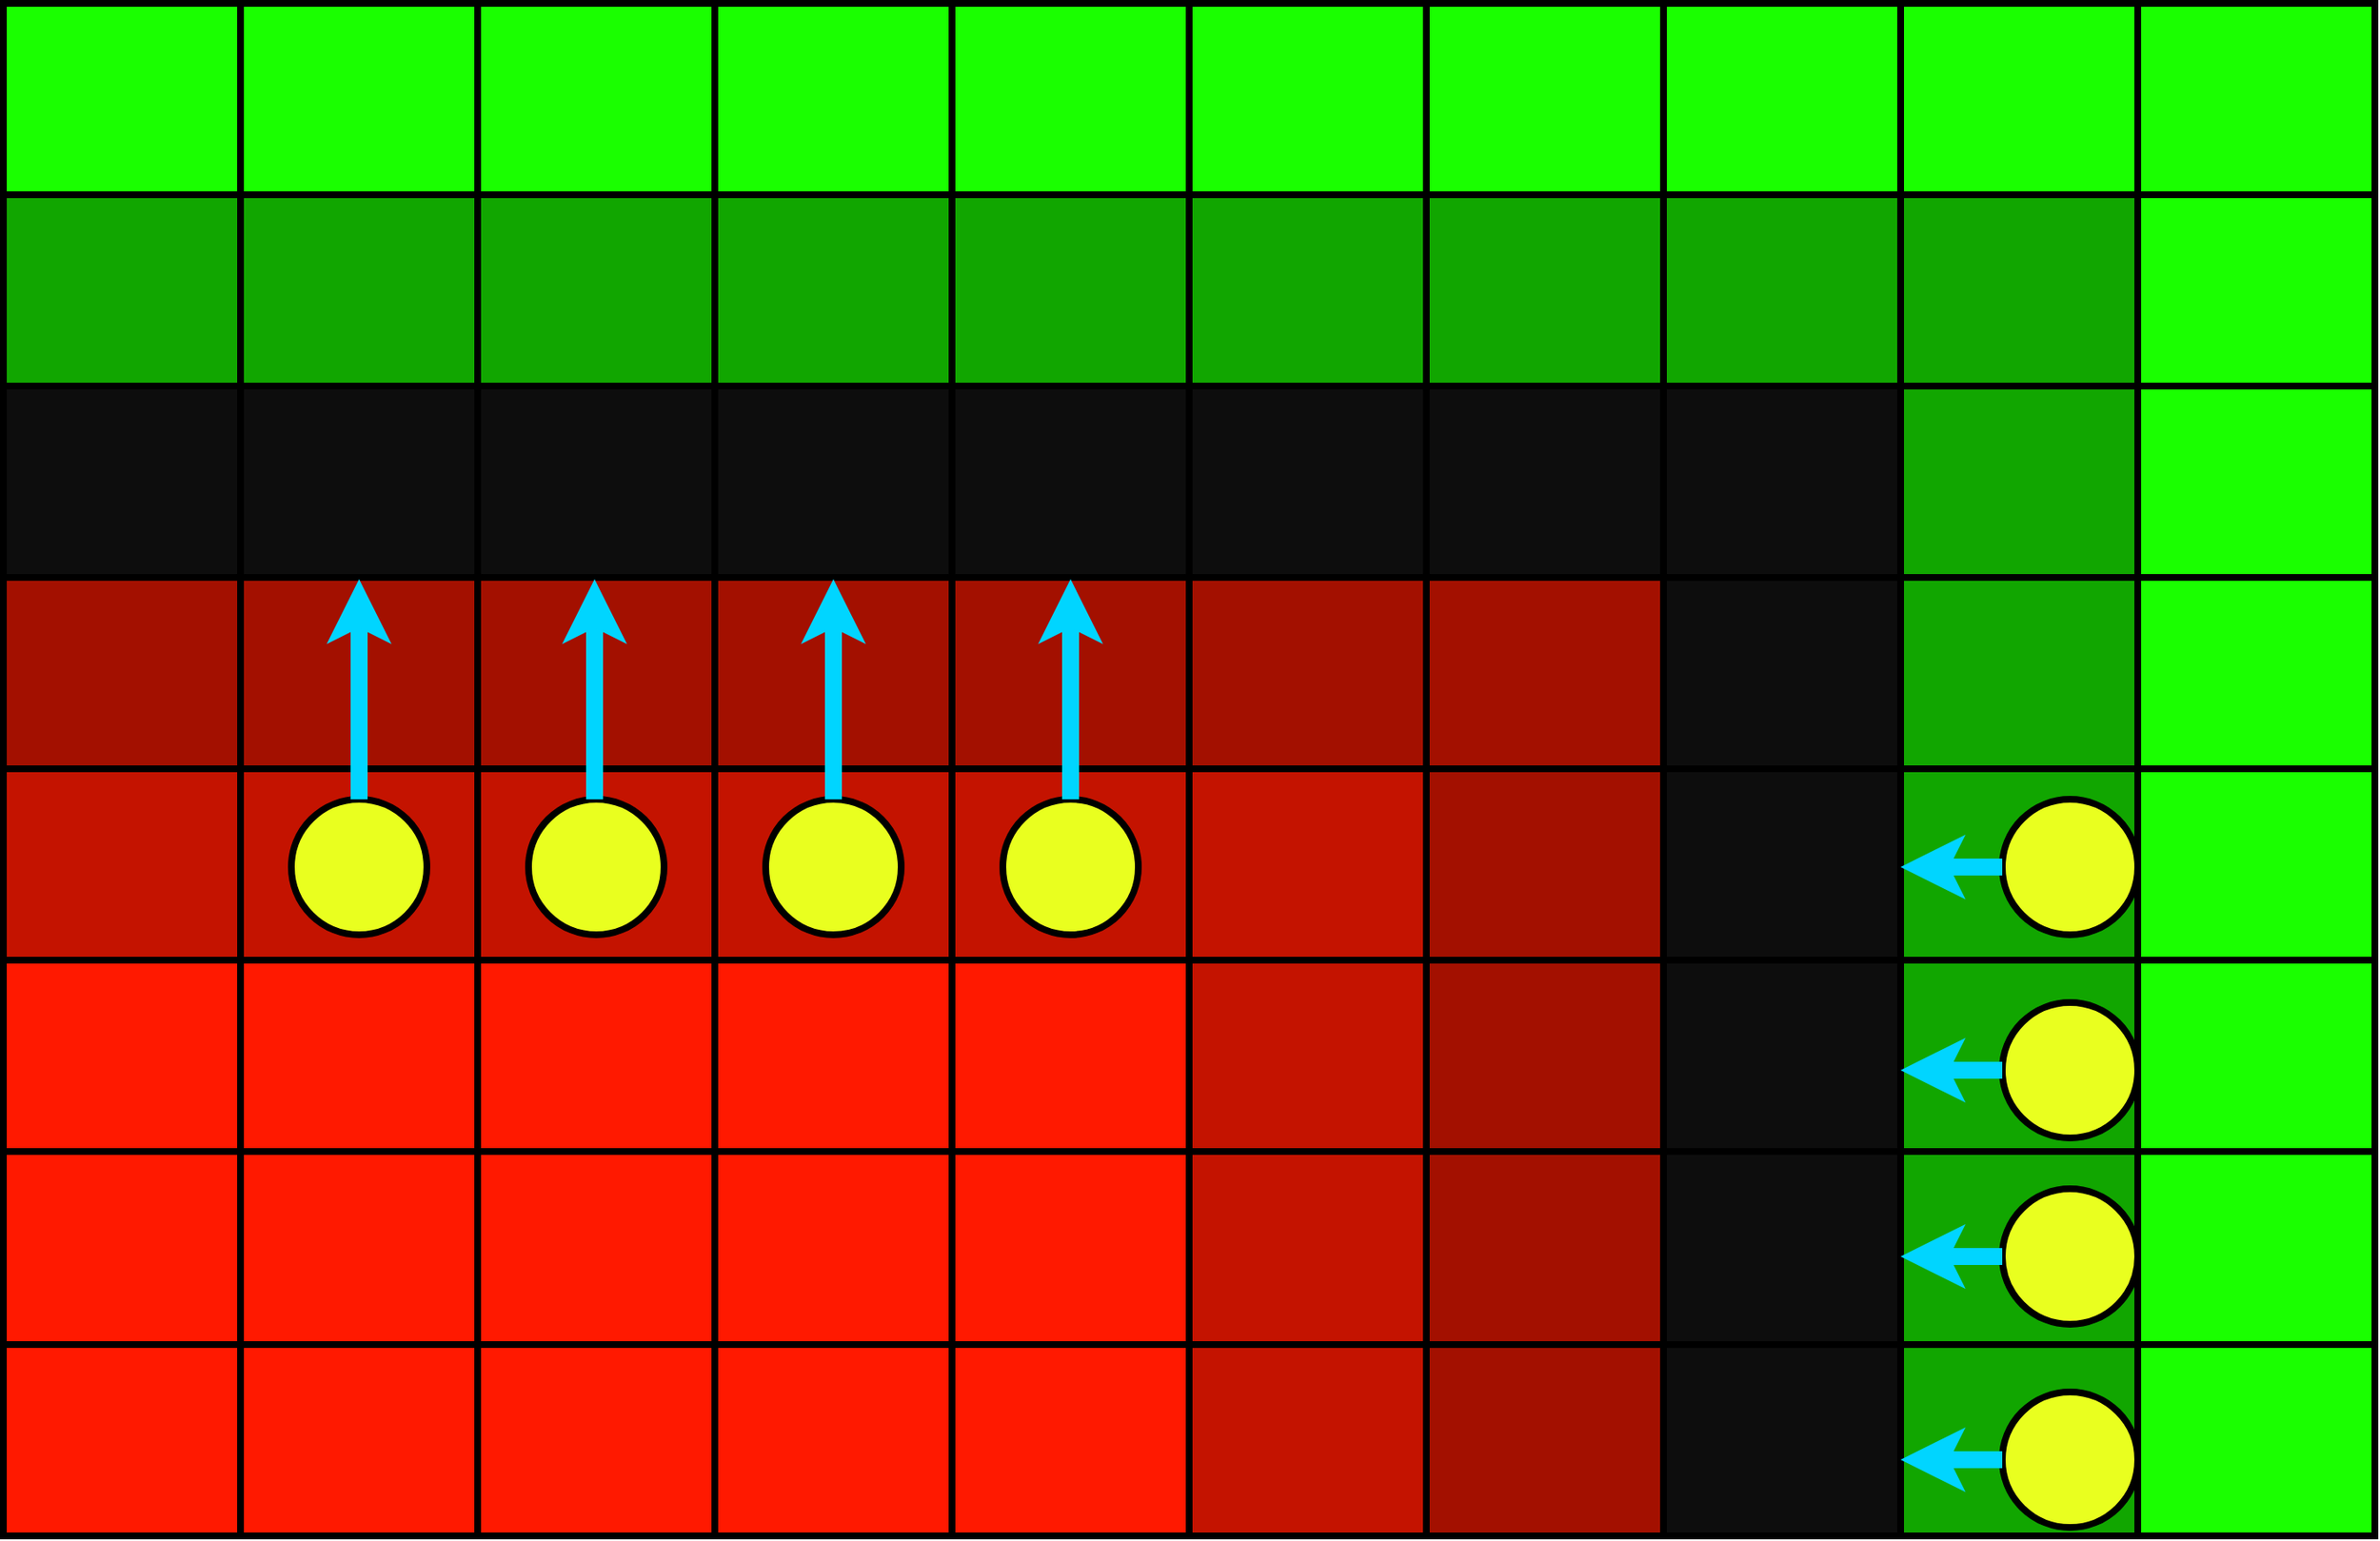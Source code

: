 <mxfile version="14.4.3" type="device"><diagram id="XIQuzPobHwHxNsGHWQhz" name="Page-1"><mxGraphModel dx="2710" dy="1632" grid="1" gridSize="10" guides="1" tooltips="1" connect="1" arrows="1" fold="1" page="1" pageScale="1" pageWidth="850" pageHeight="1100" math="0" shadow="0"><root><mxCell id="0"/><mxCell id="1" parent="0"/><mxCell id="8Eh080bOlcQhCWDe7b6V-1" value="" style="shape=table;html=1;whiteSpace=wrap;startSize=0;container=1;collapsible=0;childLayout=tableLayout;" vertex="1" parent="1"><mxGeometry x="60" y="30" width="1400" height="905" as="geometry"/></mxCell><mxCell id="8Eh080bOlcQhCWDe7b6V-2" value="" style="shape=partialRectangle;html=1;whiteSpace=wrap;collapsible=0;dropTarget=0;pointerEvents=0;fillColor=none;top=0;left=0;bottom=0;right=0;points=[[0,0.5],[1,0.5]];portConstraint=eastwest;fontSize=50;" vertex="1" parent="8Eh080bOlcQhCWDe7b6V-1"><mxGeometry width="1400" height="113" as="geometry"/></mxCell><mxCell id="8Eh080bOlcQhCWDe7b6V-14" value="" style="shape=partialRectangle;html=1;whiteSpace=wrap;connectable=0;top=1;left=1;bottom=1;right=1;overflow=hidden;fillColor=#1AFF00;strokeWidth=4;fontSize=54;" vertex="1" parent="8Eh080bOlcQhCWDe7b6V-2"><mxGeometry width="140" height="113" as="geometry"/></mxCell><mxCell id="8Eh080bOlcQhCWDe7b6V-17" value="" style="shape=partialRectangle;html=1;whiteSpace=wrap;connectable=0;top=1;left=1;bottom=1;right=1;overflow=hidden;fillColor=#1AFF00;strokeWidth=4;fontSize=54;" vertex="1" parent="8Eh080bOlcQhCWDe7b6V-2"><mxGeometry x="140" width="140" height="113" as="geometry"/></mxCell><mxCell id="8Eh080bOlcQhCWDe7b6V-3" value="" style="shape=partialRectangle;html=1;whiteSpace=wrap;connectable=0;top=1;left=1;bottom=1;right=1;overflow=hidden;fillColor=#1AFF00;strokeWidth=4;fontSize=54;" vertex="1" parent="8Eh080bOlcQhCWDe7b6V-2"><mxGeometry x="280" width="140" height="113" as="geometry"/></mxCell><mxCell id="8Eh080bOlcQhCWDe7b6V-32" style="shape=partialRectangle;html=1;whiteSpace=wrap;connectable=0;top=1;left=1;bottom=1;right=1;overflow=hidden;fillColor=#1AFF00;strokeWidth=4;" vertex="1" parent="8Eh080bOlcQhCWDe7b6V-2"><mxGeometry x="420" width="140" height="113" as="geometry"/></mxCell><mxCell id="8Eh080bOlcQhCWDe7b6V-29" style="shape=partialRectangle;html=1;whiteSpace=wrap;connectable=0;top=1;left=1;bottom=1;right=1;overflow=hidden;fillColor=#1AFF00;strokeWidth=4;" vertex="1" parent="8Eh080bOlcQhCWDe7b6V-2"><mxGeometry x="560" width="140" height="113" as="geometry"/></mxCell><mxCell id="8Eh080bOlcQhCWDe7b6V-26" style="shape=partialRectangle;html=1;whiteSpace=wrap;connectable=0;top=1;left=1;bottom=1;right=1;overflow=hidden;fillColor=#1AFF00;strokeWidth=4;" vertex="1" parent="8Eh080bOlcQhCWDe7b6V-2"><mxGeometry x="700" width="140" height="113" as="geometry"/></mxCell><mxCell id="8Eh080bOlcQhCWDe7b6V-23" style="shape=partialRectangle;html=1;whiteSpace=wrap;connectable=0;top=1;left=1;bottom=1;right=1;overflow=hidden;fillColor=#1AFF00;strokeWidth=4;" vertex="1" parent="8Eh080bOlcQhCWDe7b6V-2"><mxGeometry x="840" width="140" height="113" as="geometry"/></mxCell><mxCell id="8Eh080bOlcQhCWDe7b6V-20" style="shape=partialRectangle;html=1;whiteSpace=wrap;connectable=0;top=1;left=1;bottom=1;right=1;overflow=hidden;fillColor=#1AFF00;strokeWidth=4;" vertex="1" parent="8Eh080bOlcQhCWDe7b6V-2"><mxGeometry x="980" width="140" height="113" as="geometry"/></mxCell><mxCell id="8Eh080bOlcQhCWDe7b6V-4" value="" style="shape=partialRectangle;html=1;whiteSpace=wrap;connectable=0;top=1;left=1;bottom=1;right=1;overflow=hidden;fillColor=#1AFF00;strokeWidth=4;" vertex="1" parent="8Eh080bOlcQhCWDe7b6V-2"><mxGeometry x="1120" width="140" height="113" as="geometry"/></mxCell><mxCell id="8Eh080bOlcQhCWDe7b6V-5" value="" style="shape=partialRectangle;html=1;whiteSpace=wrap;connectable=0;top=1;left=1;bottom=1;right=1;overflow=hidden;fillColor=#1AFF00;strokeWidth=4;" vertex="1" parent="8Eh080bOlcQhCWDe7b6V-2"><mxGeometry x="1260" width="140" height="113" as="geometry"/></mxCell><mxCell id="8Eh080bOlcQhCWDe7b6V-79" style="shape=partialRectangle;html=1;whiteSpace=wrap;collapsible=0;dropTarget=0;pointerEvents=0;fillColor=none;top=0;left=0;bottom=0;right=0;points=[[0,0.5],[1,0.5]];portConstraint=eastwest;fontSize=54;" vertex="1" parent="8Eh080bOlcQhCWDe7b6V-1"><mxGeometry y="113" width="1400" height="113" as="geometry"/></mxCell><mxCell id="8Eh080bOlcQhCWDe7b6V-80" style="shape=partialRectangle;html=1;whiteSpace=wrap;connectable=0;top=1;left=1;bottom=1;right=1;overflow=hidden;fillColor=#11A600;strokeWidth=4;" vertex="1" parent="8Eh080bOlcQhCWDe7b6V-79"><mxGeometry width="140" height="113" as="geometry"/></mxCell><mxCell id="8Eh080bOlcQhCWDe7b6V-81" style="shape=partialRectangle;html=1;whiteSpace=wrap;connectable=0;top=1;left=1;bottom=1;right=1;overflow=hidden;fillColor=#11A600;strokeWidth=4;" vertex="1" parent="8Eh080bOlcQhCWDe7b6V-79"><mxGeometry x="140" width="140" height="113" as="geometry"/></mxCell><mxCell id="8Eh080bOlcQhCWDe7b6V-82" style="shape=partialRectangle;html=1;whiteSpace=wrap;connectable=0;top=1;left=1;bottom=1;right=1;overflow=hidden;fillColor=#11A600;strokeWidth=4;" vertex="1" parent="8Eh080bOlcQhCWDe7b6V-79"><mxGeometry x="280" width="140" height="113" as="geometry"/></mxCell><mxCell id="8Eh080bOlcQhCWDe7b6V-83" style="shape=partialRectangle;html=1;whiteSpace=wrap;connectable=0;top=1;left=1;bottom=1;right=1;overflow=hidden;fillColor=#11A600;strokeWidth=4;" vertex="1" parent="8Eh080bOlcQhCWDe7b6V-79"><mxGeometry x="420" width="140" height="113" as="geometry"/></mxCell><mxCell id="8Eh080bOlcQhCWDe7b6V-84" style="shape=partialRectangle;html=1;whiteSpace=wrap;connectable=0;top=1;left=1;bottom=1;right=1;overflow=hidden;fillColor=#11A600;strokeWidth=4;" vertex="1" parent="8Eh080bOlcQhCWDe7b6V-79"><mxGeometry x="560" width="140" height="113" as="geometry"/></mxCell><mxCell id="8Eh080bOlcQhCWDe7b6V-85" style="shape=partialRectangle;html=1;whiteSpace=wrap;connectable=0;top=1;left=1;bottom=1;right=1;overflow=hidden;fillColor=#11A600;strokeWidth=4;" vertex="1" parent="8Eh080bOlcQhCWDe7b6V-79"><mxGeometry x="700" width="140" height="113" as="geometry"/></mxCell><mxCell id="8Eh080bOlcQhCWDe7b6V-86" style="shape=partialRectangle;html=1;whiteSpace=wrap;connectable=0;top=1;left=1;bottom=1;right=1;overflow=hidden;fillColor=#11A600;strokeWidth=4;" vertex="1" parent="8Eh080bOlcQhCWDe7b6V-79"><mxGeometry x="840" width="140" height="113" as="geometry"/></mxCell><mxCell id="8Eh080bOlcQhCWDe7b6V-87" style="shape=partialRectangle;html=1;whiteSpace=wrap;connectable=0;top=1;left=1;bottom=1;right=1;overflow=hidden;fillColor=#11A600;strokeWidth=4;" vertex="1" parent="8Eh080bOlcQhCWDe7b6V-79"><mxGeometry x="980" width="140" height="113" as="geometry"/></mxCell><mxCell id="8Eh080bOlcQhCWDe7b6V-88" style="shape=partialRectangle;html=1;whiteSpace=wrap;connectable=0;top=1;left=1;bottom=1;right=1;overflow=hidden;fillColor=#11A600;strokeWidth=4;" vertex="1" parent="8Eh080bOlcQhCWDe7b6V-79"><mxGeometry x="1120" width="140" height="113" as="geometry"/></mxCell><mxCell id="8Eh080bOlcQhCWDe7b6V-89" style="shape=partialRectangle;html=1;whiteSpace=wrap;connectable=0;top=1;left=1;bottom=1;right=1;overflow=hidden;fillColor=#1AFF00;strokeWidth=4;" vertex="1" parent="8Eh080bOlcQhCWDe7b6V-79"><mxGeometry x="1260" width="140" height="113" as="geometry"/></mxCell><mxCell id="8Eh080bOlcQhCWDe7b6V-68" style="shape=partialRectangle;html=1;whiteSpace=wrap;collapsible=0;dropTarget=0;pointerEvents=0;fillColor=none;top=0;left=0;bottom=0;right=0;points=[[0,0.5],[1,0.5]];portConstraint=eastwest;fontSize=54;" vertex="1" parent="8Eh080bOlcQhCWDe7b6V-1"><mxGeometry y="226" width="1400" height="113" as="geometry"/></mxCell><mxCell id="8Eh080bOlcQhCWDe7b6V-69" style="shape=partialRectangle;html=1;whiteSpace=wrap;connectable=0;top=1;left=1;bottom=1;right=1;overflow=hidden;fillColor=#0D0D0D;strokeWidth=4;" vertex="1" parent="8Eh080bOlcQhCWDe7b6V-68"><mxGeometry width="140" height="113" as="geometry"/></mxCell><mxCell id="8Eh080bOlcQhCWDe7b6V-70" style="shape=partialRectangle;html=1;whiteSpace=wrap;connectable=0;top=1;left=1;bottom=1;right=1;overflow=hidden;fillColor=#0D0D0D;strokeWidth=4;" vertex="1" parent="8Eh080bOlcQhCWDe7b6V-68"><mxGeometry x="140" width="140" height="113" as="geometry"/></mxCell><mxCell id="8Eh080bOlcQhCWDe7b6V-71" style="shape=partialRectangle;html=1;whiteSpace=wrap;connectable=0;top=1;left=1;bottom=1;right=1;overflow=hidden;fillColor=#0D0D0D;strokeWidth=4;" vertex="1" parent="8Eh080bOlcQhCWDe7b6V-68"><mxGeometry x="280" width="140" height="113" as="geometry"/></mxCell><mxCell id="8Eh080bOlcQhCWDe7b6V-72" style="shape=partialRectangle;html=1;whiteSpace=wrap;connectable=0;top=1;left=1;bottom=1;right=1;overflow=hidden;fillColor=#0D0D0D;strokeWidth=4;" vertex="1" parent="8Eh080bOlcQhCWDe7b6V-68"><mxGeometry x="420" width="140" height="113" as="geometry"/></mxCell><mxCell id="8Eh080bOlcQhCWDe7b6V-73" style="shape=partialRectangle;html=1;whiteSpace=wrap;connectable=0;top=1;left=1;bottom=1;right=1;overflow=hidden;fillColor=#0D0D0D;strokeWidth=4;" vertex="1" parent="8Eh080bOlcQhCWDe7b6V-68"><mxGeometry x="560" width="140" height="113" as="geometry"/></mxCell><mxCell id="8Eh080bOlcQhCWDe7b6V-74" style="shape=partialRectangle;html=1;whiteSpace=wrap;connectable=0;top=1;left=1;bottom=1;right=1;overflow=hidden;fillColor=#0D0D0D;strokeWidth=4;" vertex="1" parent="8Eh080bOlcQhCWDe7b6V-68"><mxGeometry x="700" width="140" height="113" as="geometry"/></mxCell><mxCell id="8Eh080bOlcQhCWDe7b6V-75" style="shape=partialRectangle;html=1;whiteSpace=wrap;connectable=0;top=1;left=1;bottom=1;right=1;overflow=hidden;fillColor=#0D0D0D;strokeWidth=4;" vertex="1" parent="8Eh080bOlcQhCWDe7b6V-68"><mxGeometry x="840" width="140" height="113" as="geometry"/></mxCell><mxCell id="8Eh080bOlcQhCWDe7b6V-76" style="shape=partialRectangle;html=1;whiteSpace=wrap;connectable=0;top=1;left=1;bottom=1;right=1;overflow=hidden;fillColor=#0D0D0D;strokeWidth=4;" vertex="1" parent="8Eh080bOlcQhCWDe7b6V-68"><mxGeometry x="980" width="140" height="113" as="geometry"/></mxCell><mxCell id="8Eh080bOlcQhCWDe7b6V-77" style="shape=partialRectangle;html=1;whiteSpace=wrap;connectable=0;top=1;left=1;bottom=1;right=1;overflow=hidden;fillColor=#11A600;strokeWidth=4;" vertex="1" parent="8Eh080bOlcQhCWDe7b6V-68"><mxGeometry x="1120" width="140" height="113" as="geometry"/></mxCell><mxCell id="8Eh080bOlcQhCWDe7b6V-78" style="shape=partialRectangle;html=1;whiteSpace=wrap;connectable=0;top=1;left=1;bottom=1;right=1;overflow=hidden;fillColor=#1AFF00;strokeWidth=4;" vertex="1" parent="8Eh080bOlcQhCWDe7b6V-68"><mxGeometry x="1260" width="140" height="113" as="geometry"/></mxCell><mxCell id="8Eh080bOlcQhCWDe7b6V-57" style="shape=partialRectangle;html=1;whiteSpace=wrap;collapsible=0;dropTarget=0;pointerEvents=0;fillColor=none;top=0;left=0;bottom=0;right=0;points=[[0,0.5],[1,0.5]];portConstraint=eastwest;fontSize=54;" vertex="1" parent="8Eh080bOlcQhCWDe7b6V-1"><mxGeometry y="339" width="1400" height="113" as="geometry"/></mxCell><mxCell id="8Eh080bOlcQhCWDe7b6V-58" style="shape=partialRectangle;html=1;whiteSpace=wrap;connectable=0;top=1;left=1;bottom=1;right=1;overflow=hidden;fillColor=#A31000;strokeWidth=4;" vertex="1" parent="8Eh080bOlcQhCWDe7b6V-57"><mxGeometry width="140" height="113" as="geometry"/></mxCell><mxCell id="8Eh080bOlcQhCWDe7b6V-59" style="shape=partialRectangle;html=1;whiteSpace=wrap;connectable=0;top=1;left=1;bottom=1;right=1;overflow=hidden;fillColor=#A31000;strokeWidth=4;" vertex="1" parent="8Eh080bOlcQhCWDe7b6V-57"><mxGeometry x="140" width="140" height="113" as="geometry"/></mxCell><mxCell id="8Eh080bOlcQhCWDe7b6V-60" style="shape=partialRectangle;html=1;whiteSpace=wrap;connectable=0;top=1;left=1;bottom=1;right=1;overflow=hidden;fillColor=#A31000;strokeWidth=4;" vertex="1" parent="8Eh080bOlcQhCWDe7b6V-57"><mxGeometry x="280" width="140" height="113" as="geometry"/></mxCell><mxCell id="8Eh080bOlcQhCWDe7b6V-61" style="shape=partialRectangle;html=1;whiteSpace=wrap;connectable=0;top=1;left=1;bottom=1;right=1;overflow=hidden;fillColor=#A31000;strokeWidth=4;" vertex="1" parent="8Eh080bOlcQhCWDe7b6V-57"><mxGeometry x="420" width="140" height="113" as="geometry"/></mxCell><mxCell id="8Eh080bOlcQhCWDe7b6V-62" style="shape=partialRectangle;html=1;whiteSpace=wrap;connectable=0;top=1;left=1;bottom=1;right=1;overflow=hidden;fillColor=#A31000;strokeWidth=4;" vertex="1" parent="8Eh080bOlcQhCWDe7b6V-57"><mxGeometry x="560" width="140" height="113" as="geometry"/></mxCell><mxCell id="8Eh080bOlcQhCWDe7b6V-63" style="shape=partialRectangle;html=1;whiteSpace=wrap;connectable=0;top=1;left=1;bottom=1;right=1;overflow=hidden;fillColor=#A31000;strokeWidth=4;" vertex="1" parent="8Eh080bOlcQhCWDe7b6V-57"><mxGeometry x="700" width="140" height="113" as="geometry"/></mxCell><mxCell id="8Eh080bOlcQhCWDe7b6V-64" style="shape=partialRectangle;html=1;whiteSpace=wrap;connectable=0;top=1;left=1;bottom=1;right=1;overflow=hidden;fillColor=#A31000;strokeWidth=4;" vertex="1" parent="8Eh080bOlcQhCWDe7b6V-57"><mxGeometry x="840" width="140" height="113" as="geometry"/></mxCell><mxCell id="8Eh080bOlcQhCWDe7b6V-65" style="shape=partialRectangle;html=1;whiteSpace=wrap;connectable=0;top=1;left=1;bottom=1;right=1;overflow=hidden;fillColor=#0D0D0D;strokeWidth=4;" vertex="1" parent="8Eh080bOlcQhCWDe7b6V-57"><mxGeometry x="980" width="140" height="113" as="geometry"/></mxCell><mxCell id="8Eh080bOlcQhCWDe7b6V-66" style="shape=partialRectangle;html=1;whiteSpace=wrap;connectable=0;top=1;left=1;bottom=1;right=1;overflow=hidden;fillColor=#11A600;strokeWidth=4;" vertex="1" parent="8Eh080bOlcQhCWDe7b6V-57"><mxGeometry x="1120" width="140" height="113" as="geometry"/></mxCell><mxCell id="8Eh080bOlcQhCWDe7b6V-67" style="shape=partialRectangle;html=1;whiteSpace=wrap;connectable=0;top=1;left=1;bottom=1;right=1;overflow=hidden;fillColor=#1AFF00;strokeWidth=4;" vertex="1" parent="8Eh080bOlcQhCWDe7b6V-57"><mxGeometry x="1260" width="140" height="113" as="geometry"/></mxCell><mxCell id="8Eh080bOlcQhCWDe7b6V-46" style="shape=partialRectangle;html=1;whiteSpace=wrap;collapsible=0;dropTarget=0;pointerEvents=0;fillColor=none;top=0;left=0;bottom=0;right=0;points=[[0,0.5],[1,0.5]];portConstraint=eastwest;fontSize=54;" vertex="1" parent="8Eh080bOlcQhCWDe7b6V-1"><mxGeometry y="452" width="1400" height="113" as="geometry"/></mxCell><mxCell id="8Eh080bOlcQhCWDe7b6V-47" style="shape=partialRectangle;html=1;whiteSpace=wrap;connectable=0;top=1;left=1;bottom=1;right=1;overflow=hidden;fillColor=#C41300;strokeWidth=4;" vertex="1" parent="8Eh080bOlcQhCWDe7b6V-46"><mxGeometry width="140" height="113" as="geometry"/></mxCell><mxCell id="8Eh080bOlcQhCWDe7b6V-48" style="shape=partialRectangle;html=1;whiteSpace=wrap;connectable=0;top=1;left=1;bottom=1;right=1;overflow=hidden;fillColor=#C41300;strokeWidth=4;" vertex="1" parent="8Eh080bOlcQhCWDe7b6V-46"><mxGeometry x="140" width="140" height="113" as="geometry"/></mxCell><mxCell id="8Eh080bOlcQhCWDe7b6V-49" style="shape=partialRectangle;html=1;whiteSpace=wrap;connectable=0;top=1;left=1;bottom=1;right=1;overflow=hidden;fillColor=#C41300;strokeWidth=4;" vertex="1" parent="8Eh080bOlcQhCWDe7b6V-46"><mxGeometry x="280" width="140" height="113" as="geometry"/></mxCell><mxCell id="8Eh080bOlcQhCWDe7b6V-50" style="shape=partialRectangle;html=1;whiteSpace=wrap;connectable=0;top=1;left=1;bottom=1;right=1;overflow=hidden;fillColor=#C41300;strokeWidth=4;" vertex="1" parent="8Eh080bOlcQhCWDe7b6V-46"><mxGeometry x="420" width="140" height="113" as="geometry"/></mxCell><mxCell id="8Eh080bOlcQhCWDe7b6V-51" style="shape=partialRectangle;html=1;whiteSpace=wrap;connectable=0;top=1;left=1;bottom=1;right=1;overflow=hidden;fillColor=#C41300;strokeWidth=4;" vertex="1" parent="8Eh080bOlcQhCWDe7b6V-46"><mxGeometry x="560" width="140" height="113" as="geometry"/></mxCell><mxCell id="8Eh080bOlcQhCWDe7b6V-52" style="shape=partialRectangle;html=1;whiteSpace=wrap;connectable=0;top=1;left=1;bottom=1;right=1;overflow=hidden;fillColor=#C41300;strokeWidth=4;" vertex="1" parent="8Eh080bOlcQhCWDe7b6V-46"><mxGeometry x="700" width="140" height="113" as="geometry"/></mxCell><mxCell id="8Eh080bOlcQhCWDe7b6V-53" style="shape=partialRectangle;html=1;whiteSpace=wrap;connectable=0;top=1;left=1;bottom=1;right=1;overflow=hidden;fillColor=#A31000;strokeWidth=4;" vertex="1" parent="8Eh080bOlcQhCWDe7b6V-46"><mxGeometry x="840" width="140" height="113" as="geometry"/></mxCell><mxCell id="8Eh080bOlcQhCWDe7b6V-54" style="shape=partialRectangle;html=1;whiteSpace=wrap;connectable=0;top=1;left=1;bottom=1;right=1;overflow=hidden;fillColor=#0D0D0D;strokeWidth=4;" vertex="1" parent="8Eh080bOlcQhCWDe7b6V-46"><mxGeometry x="980" width="140" height="113" as="geometry"/></mxCell><mxCell id="8Eh080bOlcQhCWDe7b6V-55" style="shape=partialRectangle;html=1;whiteSpace=wrap;connectable=0;top=1;left=1;bottom=1;right=1;overflow=hidden;fillColor=#11A600;strokeWidth=4;" vertex="1" parent="8Eh080bOlcQhCWDe7b6V-46"><mxGeometry x="1120" width="140" height="113" as="geometry"/></mxCell><mxCell id="8Eh080bOlcQhCWDe7b6V-56" style="shape=partialRectangle;html=1;whiteSpace=wrap;connectable=0;top=1;left=1;bottom=1;right=1;overflow=hidden;fillColor=#1AFF00;strokeWidth=4;" vertex="1" parent="8Eh080bOlcQhCWDe7b6V-46"><mxGeometry x="1260" width="140" height="113" as="geometry"/></mxCell><mxCell id="8Eh080bOlcQhCWDe7b6V-35" style="shape=partialRectangle;html=1;whiteSpace=wrap;collapsible=0;dropTarget=0;pointerEvents=0;fillColor=none;top=0;left=0;bottom=0;right=0;points=[[0,0.5],[1,0.5]];portConstraint=eastwest;fontSize=54;" vertex="1" parent="8Eh080bOlcQhCWDe7b6V-1"><mxGeometry y="565" width="1400" height="113" as="geometry"/></mxCell><mxCell id="8Eh080bOlcQhCWDe7b6V-36" style="shape=partialRectangle;html=1;whiteSpace=wrap;connectable=0;top=1;left=1;bottom=1;right=1;overflow=hidden;fillColor=#FF1900;strokeWidth=4;" vertex="1" parent="8Eh080bOlcQhCWDe7b6V-35"><mxGeometry width="140" height="113" as="geometry"/></mxCell><mxCell id="8Eh080bOlcQhCWDe7b6V-37" style="shape=partialRectangle;html=1;whiteSpace=wrap;connectable=0;top=1;left=1;bottom=1;right=1;overflow=hidden;fillColor=#FF1900;strokeWidth=4;" vertex="1" parent="8Eh080bOlcQhCWDe7b6V-35"><mxGeometry x="140" width="140" height="113" as="geometry"/></mxCell><mxCell id="8Eh080bOlcQhCWDe7b6V-38" style="shape=partialRectangle;html=1;whiteSpace=wrap;connectable=0;top=1;left=1;bottom=1;right=1;overflow=hidden;fillColor=#FF1900;strokeWidth=4;" vertex="1" parent="8Eh080bOlcQhCWDe7b6V-35"><mxGeometry x="280" width="140" height="113" as="geometry"/></mxCell><mxCell id="8Eh080bOlcQhCWDe7b6V-39" style="shape=partialRectangle;html=1;whiteSpace=wrap;connectable=0;top=1;left=1;bottom=1;right=1;overflow=hidden;fillColor=#FF1900;strokeWidth=4;" vertex="1" parent="8Eh080bOlcQhCWDe7b6V-35"><mxGeometry x="420" width="140" height="113" as="geometry"/></mxCell><mxCell id="8Eh080bOlcQhCWDe7b6V-40" style="shape=partialRectangle;html=1;whiteSpace=wrap;connectable=0;top=1;left=1;bottom=1;right=1;overflow=hidden;fillColor=#FF1900;strokeWidth=4;" vertex="1" parent="8Eh080bOlcQhCWDe7b6V-35"><mxGeometry x="560" width="140" height="113" as="geometry"/></mxCell><mxCell id="8Eh080bOlcQhCWDe7b6V-41" style="shape=partialRectangle;html=1;whiteSpace=wrap;connectable=0;top=1;left=1;bottom=1;right=1;overflow=hidden;fillColor=#C41300;strokeWidth=4;" vertex="1" parent="8Eh080bOlcQhCWDe7b6V-35"><mxGeometry x="700" width="140" height="113" as="geometry"/></mxCell><mxCell id="8Eh080bOlcQhCWDe7b6V-42" style="shape=partialRectangle;html=1;whiteSpace=wrap;connectable=0;top=1;left=1;bottom=1;right=1;overflow=hidden;fillColor=#A31000;strokeWidth=4;" vertex="1" parent="8Eh080bOlcQhCWDe7b6V-35"><mxGeometry x="840" width="140" height="113" as="geometry"/></mxCell><mxCell id="8Eh080bOlcQhCWDe7b6V-43" style="shape=partialRectangle;html=1;whiteSpace=wrap;connectable=0;top=1;left=1;bottom=1;right=1;overflow=hidden;fillColor=#0D0D0D;strokeWidth=4;" vertex="1" parent="8Eh080bOlcQhCWDe7b6V-35"><mxGeometry x="980" width="140" height="113" as="geometry"/></mxCell><mxCell id="8Eh080bOlcQhCWDe7b6V-44" style="shape=partialRectangle;html=1;whiteSpace=wrap;connectable=0;top=1;left=1;bottom=1;right=1;overflow=hidden;fillColor=#11A600;strokeWidth=4;" vertex="1" parent="8Eh080bOlcQhCWDe7b6V-35"><mxGeometry x="1120" width="140" height="113" as="geometry"/></mxCell><mxCell id="8Eh080bOlcQhCWDe7b6V-45" style="shape=partialRectangle;html=1;whiteSpace=wrap;connectable=0;top=1;left=1;bottom=1;right=1;overflow=hidden;fillColor=#1AFF00;strokeWidth=4;" vertex="1" parent="8Eh080bOlcQhCWDe7b6V-35"><mxGeometry x="1260" width="140" height="113" as="geometry"/></mxCell><mxCell id="8Eh080bOlcQhCWDe7b6V-6" value="" style="shape=partialRectangle;html=1;whiteSpace=wrap;collapsible=0;dropTarget=0;pointerEvents=0;fillColor=none;top=0;left=0;bottom=0;right=0;points=[[0,0.5],[1,0.5]];portConstraint=eastwest;fontSize=54;" vertex="1" parent="8Eh080bOlcQhCWDe7b6V-1"><mxGeometry y="678" width="1400" height="114" as="geometry"/></mxCell><mxCell id="8Eh080bOlcQhCWDe7b6V-15" style="shape=partialRectangle;html=1;whiteSpace=wrap;connectable=0;top=1;left=1;bottom=1;right=1;overflow=hidden;fillColor=#FF1900;strokeWidth=4;" vertex="1" parent="8Eh080bOlcQhCWDe7b6V-6"><mxGeometry width="140" height="114" as="geometry"/></mxCell><mxCell id="8Eh080bOlcQhCWDe7b6V-18" style="shape=partialRectangle;html=1;whiteSpace=wrap;connectable=0;top=1;left=1;bottom=1;right=1;overflow=hidden;fillColor=#FF1900;strokeWidth=4;" vertex="1" parent="8Eh080bOlcQhCWDe7b6V-6"><mxGeometry x="140" width="140" height="114" as="geometry"/></mxCell><mxCell id="8Eh080bOlcQhCWDe7b6V-7" value="" style="shape=partialRectangle;html=1;whiteSpace=wrap;connectable=0;top=1;left=1;bottom=1;right=1;overflow=hidden;fillColor=#FF1900;strokeWidth=4;" vertex="1" parent="8Eh080bOlcQhCWDe7b6V-6"><mxGeometry x="280" width="140" height="114" as="geometry"/></mxCell><mxCell id="8Eh080bOlcQhCWDe7b6V-33" style="shape=partialRectangle;html=1;whiteSpace=wrap;connectable=0;top=1;left=1;bottom=1;right=1;overflow=hidden;fillColor=#FF1900;strokeWidth=4;" vertex="1" parent="8Eh080bOlcQhCWDe7b6V-6"><mxGeometry x="420" width="140" height="114" as="geometry"/></mxCell><mxCell id="8Eh080bOlcQhCWDe7b6V-30" style="shape=partialRectangle;html=1;whiteSpace=wrap;connectable=0;top=1;left=1;bottom=1;right=1;overflow=hidden;fillColor=#FF1900;strokeWidth=4;" vertex="1" parent="8Eh080bOlcQhCWDe7b6V-6"><mxGeometry x="560" width="140" height="114" as="geometry"/></mxCell><mxCell id="8Eh080bOlcQhCWDe7b6V-27" style="shape=partialRectangle;html=1;whiteSpace=wrap;connectable=0;top=1;left=1;bottom=1;right=1;overflow=hidden;fillColor=#C41300;strokeWidth=4;" vertex="1" parent="8Eh080bOlcQhCWDe7b6V-6"><mxGeometry x="700" width="140" height="114" as="geometry"/></mxCell><mxCell id="8Eh080bOlcQhCWDe7b6V-24" style="shape=partialRectangle;html=1;whiteSpace=wrap;connectable=0;top=1;left=1;bottom=1;right=1;overflow=hidden;fillColor=#A31000;strokeWidth=4;" vertex="1" parent="8Eh080bOlcQhCWDe7b6V-6"><mxGeometry x="840" width="140" height="114" as="geometry"/></mxCell><mxCell id="8Eh080bOlcQhCWDe7b6V-21" style="shape=partialRectangle;html=1;whiteSpace=wrap;connectable=0;top=1;left=1;bottom=1;right=1;overflow=hidden;fillColor=#0D0D0D;strokeWidth=4;" vertex="1" parent="8Eh080bOlcQhCWDe7b6V-6"><mxGeometry x="980" width="140" height="114" as="geometry"/></mxCell><mxCell id="8Eh080bOlcQhCWDe7b6V-8" value="" style="shape=partialRectangle;html=1;whiteSpace=wrap;connectable=0;top=1;left=1;bottom=1;right=1;overflow=hidden;fillColor=#11A600;strokeWidth=4;" vertex="1" parent="8Eh080bOlcQhCWDe7b6V-6"><mxGeometry x="1120" width="140" height="114" as="geometry"/></mxCell><mxCell id="8Eh080bOlcQhCWDe7b6V-9" value="" style="shape=partialRectangle;html=1;whiteSpace=wrap;connectable=0;top=1;left=1;bottom=1;right=1;overflow=hidden;fillColor=#1AFF00;strokeWidth=4;" vertex="1" parent="8Eh080bOlcQhCWDe7b6V-6"><mxGeometry x="1260" width="140" height="114" as="geometry"/></mxCell><mxCell id="8Eh080bOlcQhCWDe7b6V-10" value="" style="shape=partialRectangle;html=1;whiteSpace=wrap;collapsible=0;dropTarget=0;pointerEvents=0;fillColor=none;top=0;left=0;bottom=0;right=0;points=[[0,0.5],[1,0.5]];portConstraint=eastwest;fontSize=54;" vertex="1" parent="8Eh080bOlcQhCWDe7b6V-1"><mxGeometry y="792" width="1400" height="113" as="geometry"/></mxCell><mxCell id="8Eh080bOlcQhCWDe7b6V-16" style="shape=partialRectangle;html=1;whiteSpace=wrap;connectable=0;top=1;left=1;bottom=1;right=1;overflow=hidden;fillColor=#FF1900;strokeWidth=4;" vertex="1" parent="8Eh080bOlcQhCWDe7b6V-10"><mxGeometry width="140" height="113" as="geometry"/></mxCell><mxCell id="8Eh080bOlcQhCWDe7b6V-19" style="shape=partialRectangle;html=1;whiteSpace=wrap;connectable=0;top=1;left=1;bottom=1;right=1;overflow=hidden;fillColor=#FF1900;strokeWidth=4;" vertex="1" parent="8Eh080bOlcQhCWDe7b6V-10"><mxGeometry x="140" width="140" height="113" as="geometry"/></mxCell><mxCell id="8Eh080bOlcQhCWDe7b6V-11" value="" style="shape=partialRectangle;html=1;whiteSpace=wrap;connectable=0;top=1;left=1;bottom=1;right=1;overflow=hidden;fillColor=#FF1900;strokeWidth=4;" vertex="1" parent="8Eh080bOlcQhCWDe7b6V-10"><mxGeometry x="280" width="140" height="113" as="geometry"/></mxCell><mxCell id="8Eh080bOlcQhCWDe7b6V-34" style="shape=partialRectangle;html=1;whiteSpace=wrap;connectable=0;top=1;left=1;bottom=1;right=1;overflow=hidden;fillColor=#FF1900;strokeWidth=4;" vertex="1" parent="8Eh080bOlcQhCWDe7b6V-10"><mxGeometry x="420" width="140" height="113" as="geometry"/></mxCell><mxCell id="8Eh080bOlcQhCWDe7b6V-31" style="shape=partialRectangle;html=1;whiteSpace=wrap;connectable=0;top=1;left=1;bottom=1;right=1;overflow=hidden;fillColor=#FF1900;strokeWidth=4;" vertex="1" parent="8Eh080bOlcQhCWDe7b6V-10"><mxGeometry x="560" width="140" height="113" as="geometry"/></mxCell><mxCell id="8Eh080bOlcQhCWDe7b6V-28" style="shape=partialRectangle;html=1;whiteSpace=wrap;connectable=0;top=1;left=1;bottom=1;right=1;overflow=hidden;fillColor=#C41300;strokeWidth=4;" vertex="1" parent="8Eh080bOlcQhCWDe7b6V-10"><mxGeometry x="700" width="140" height="113" as="geometry"/></mxCell><mxCell id="8Eh080bOlcQhCWDe7b6V-25" style="shape=partialRectangle;html=1;whiteSpace=wrap;connectable=0;top=1;left=1;bottom=1;right=1;overflow=hidden;fillColor=#A31000;strokeWidth=4;" vertex="1" parent="8Eh080bOlcQhCWDe7b6V-10"><mxGeometry x="840" width="140" height="113" as="geometry"/></mxCell><mxCell id="8Eh080bOlcQhCWDe7b6V-22" style="shape=partialRectangle;html=1;whiteSpace=wrap;connectable=0;top=1;left=1;bottom=1;right=1;overflow=hidden;fillColor=#0D0D0D;strokeWidth=4;" vertex="1" parent="8Eh080bOlcQhCWDe7b6V-10"><mxGeometry x="980" width="140" height="113" as="geometry"/></mxCell><mxCell id="8Eh080bOlcQhCWDe7b6V-12" value="" style="shape=partialRectangle;html=1;whiteSpace=wrap;connectable=0;top=1;left=1;bottom=1;right=1;overflow=hidden;fillColor=#11A600;strokeWidth=4;" vertex="1" parent="8Eh080bOlcQhCWDe7b6V-10"><mxGeometry x="1120" width="140" height="113" as="geometry"/></mxCell><mxCell id="8Eh080bOlcQhCWDe7b6V-13" value="" style="shape=partialRectangle;html=1;whiteSpace=wrap;connectable=0;top=1;left=1;bottom=1;right=1;overflow=hidden;fillColor=#1AFF00;strokeWidth=4;" vertex="1" parent="8Eh080bOlcQhCWDe7b6V-10"><mxGeometry x="1260" width="140" height="113" as="geometry"/></mxCell><mxCell id="8Eh080bOlcQhCWDe7b6V-178" value="" style="ellipse;whiteSpace=wrap;html=1;aspect=fixed;strokeColor=#000000;strokeWidth=4;gradientColor=none;fontSize=54;fillColor=#E9FF1F;" vertex="1" parent="1"><mxGeometry x="230" y="500" width="80" height="80" as="geometry"/></mxCell><mxCell id="8Eh080bOlcQhCWDe7b6V-179" value="" style="ellipse;whiteSpace=wrap;html=1;aspect=fixed;strokeColor=#000000;strokeWidth=4;gradientColor=none;fontSize=54;fillColor=#E9FF1F;" vertex="1" parent="1"><mxGeometry x="370" y="500" width="80" height="80" as="geometry"/></mxCell><mxCell id="8Eh080bOlcQhCWDe7b6V-180" value="" style="ellipse;whiteSpace=wrap;html=1;aspect=fixed;strokeColor=#000000;strokeWidth=4;gradientColor=none;fontSize=54;fillColor=#E9FF1F;" vertex="1" parent="1"><mxGeometry x="510" y="500" width="80" height="80" as="geometry"/></mxCell><mxCell id="8Eh080bOlcQhCWDe7b6V-181" value="" style="ellipse;whiteSpace=wrap;html=1;aspect=fixed;strokeColor=#000000;strokeWidth=4;gradientColor=none;fontSize=54;fillColor=#E9FF1F;" vertex="1" parent="1"><mxGeometry x="1240" y="500" width="80" height="80" as="geometry"/></mxCell><mxCell id="8Eh080bOlcQhCWDe7b6V-182" value="" style="ellipse;whiteSpace=wrap;html=1;aspect=fixed;strokeColor=#000000;strokeWidth=4;gradientColor=none;fontSize=54;fillColor=#E9FF1F;" vertex="1" parent="1"><mxGeometry x="1240" y="620" width="80" height="80" as="geometry"/></mxCell><mxCell id="8Eh080bOlcQhCWDe7b6V-183" value="" style="ellipse;whiteSpace=wrap;html=1;aspect=fixed;strokeColor=#000000;strokeWidth=4;gradientColor=none;fontSize=54;fillColor=#E9FF1F;" vertex="1" parent="1"><mxGeometry x="1240" y="730" width="80" height="80" as="geometry"/></mxCell><mxCell id="8Eh080bOlcQhCWDe7b6V-185" value="" style="endArrow=classic;html=1;fontSize=54;exitX=0.5;exitY=0;exitDx=0;exitDy=0;strokeColor=#00D5FF;strokeWidth=10;" edge="1" parent="1" source="8Eh080bOlcQhCWDe7b6V-178"><mxGeometry width="50" height="50" relative="1" as="geometry"><mxPoint x="540" y="740" as="sourcePoint"/><mxPoint x="270" y="370" as="targetPoint"/></mxGeometry></mxCell><mxCell id="8Eh080bOlcQhCWDe7b6V-186" value="" style="endArrow=classic;html=1;fontSize=54;exitX=0.5;exitY=0;exitDx=0;exitDy=0;strokeColor=#00D5FF;strokeWidth=10;" edge="1" parent="1"><mxGeometry width="50" height="50" relative="1" as="geometry"><mxPoint x="409" y="500" as="sourcePoint"/><mxPoint x="409" y="370" as="targetPoint"/></mxGeometry></mxCell><mxCell id="8Eh080bOlcQhCWDe7b6V-187" value="" style="endArrow=classic;html=1;fontSize=54;exitX=0.5;exitY=0;exitDx=0;exitDy=0;strokeColor=#00D5FF;strokeWidth=10;fontStyle=1" edge="1" parent="1"><mxGeometry width="50" height="50" relative="1" as="geometry"><mxPoint x="550" y="500" as="sourcePoint"/><mxPoint x="550" y="370" as="targetPoint"/></mxGeometry></mxCell><mxCell id="8Eh080bOlcQhCWDe7b6V-188" value="" style="endArrow=classic;html=1;fontSize=54;exitX=0;exitY=0.5;exitDx=0;exitDy=0;strokeColor=#00D5FF;strokeWidth=10;" edge="1" parent="1" source="8Eh080bOlcQhCWDe7b6V-181"><mxGeometry width="50" height="50" relative="1" as="geometry"><mxPoint x="300" y="530" as="sourcePoint"/><mxPoint x="1180" y="540" as="targetPoint"/></mxGeometry></mxCell><mxCell id="8Eh080bOlcQhCWDe7b6V-190" value="" style="endArrow=classic;html=1;fontSize=54;exitX=0;exitY=0.5;exitDx=0;exitDy=0;strokeColor=#00D5FF;strokeWidth=10;" edge="1" parent="1"><mxGeometry width="50" height="50" relative="1" as="geometry"><mxPoint x="1240" y="660" as="sourcePoint"/><mxPoint x="1180" y="660" as="targetPoint"/></mxGeometry></mxCell><mxCell id="8Eh080bOlcQhCWDe7b6V-191" value="" style="endArrow=classic;html=1;fontSize=54;exitX=0;exitY=0.5;exitDx=0;exitDy=0;strokeColor=#00D5FF;strokeWidth=10;" edge="1" parent="1"><mxGeometry width="50" height="50" relative="1" as="geometry"><mxPoint x="1240" y="770" as="sourcePoint"/><mxPoint x="1180" y="770" as="targetPoint"/></mxGeometry></mxCell><mxCell id="8Eh080bOlcQhCWDe7b6V-192" value="" style="ellipse;whiteSpace=wrap;html=1;aspect=fixed;strokeColor=#000000;strokeWidth=4;gradientColor=none;fontSize=54;fillColor=#E9FF1F;" vertex="1" parent="1"><mxGeometry x="650" y="500" width="80" height="80" as="geometry"/></mxCell><mxCell id="8Eh080bOlcQhCWDe7b6V-193" value="" style="endArrow=classic;html=1;fontSize=54;exitX=0.5;exitY=0;exitDx=0;exitDy=0;strokeColor=#00D5FF;strokeWidth=10;fontStyle=1" edge="1" parent="1"><mxGeometry width="50" height="50" relative="1" as="geometry"><mxPoint x="690" y="500" as="sourcePoint"/><mxPoint x="690" y="370" as="targetPoint"/></mxGeometry></mxCell><mxCell id="8Eh080bOlcQhCWDe7b6V-194" value="" style="ellipse;whiteSpace=wrap;html=1;aspect=fixed;strokeColor=#000000;strokeWidth=4;gradientColor=none;fontSize=54;fillColor=#E9FF1F;" vertex="1" parent="1"><mxGeometry x="1240" y="850" width="80" height="80" as="geometry"/></mxCell><mxCell id="8Eh080bOlcQhCWDe7b6V-195" value="" style="endArrow=classic;html=1;fontSize=54;exitX=0;exitY=0.5;exitDx=0;exitDy=0;strokeColor=#00D5FF;strokeWidth=10;" edge="1" parent="1" source="8Eh080bOlcQhCWDe7b6V-194"><mxGeometry width="50" height="50" relative="1" as="geometry"><mxPoint x="300" y="880" as="sourcePoint"/><mxPoint x="1180" y="890" as="targetPoint"/></mxGeometry></mxCell></root></mxGraphModel></diagram></mxfile>